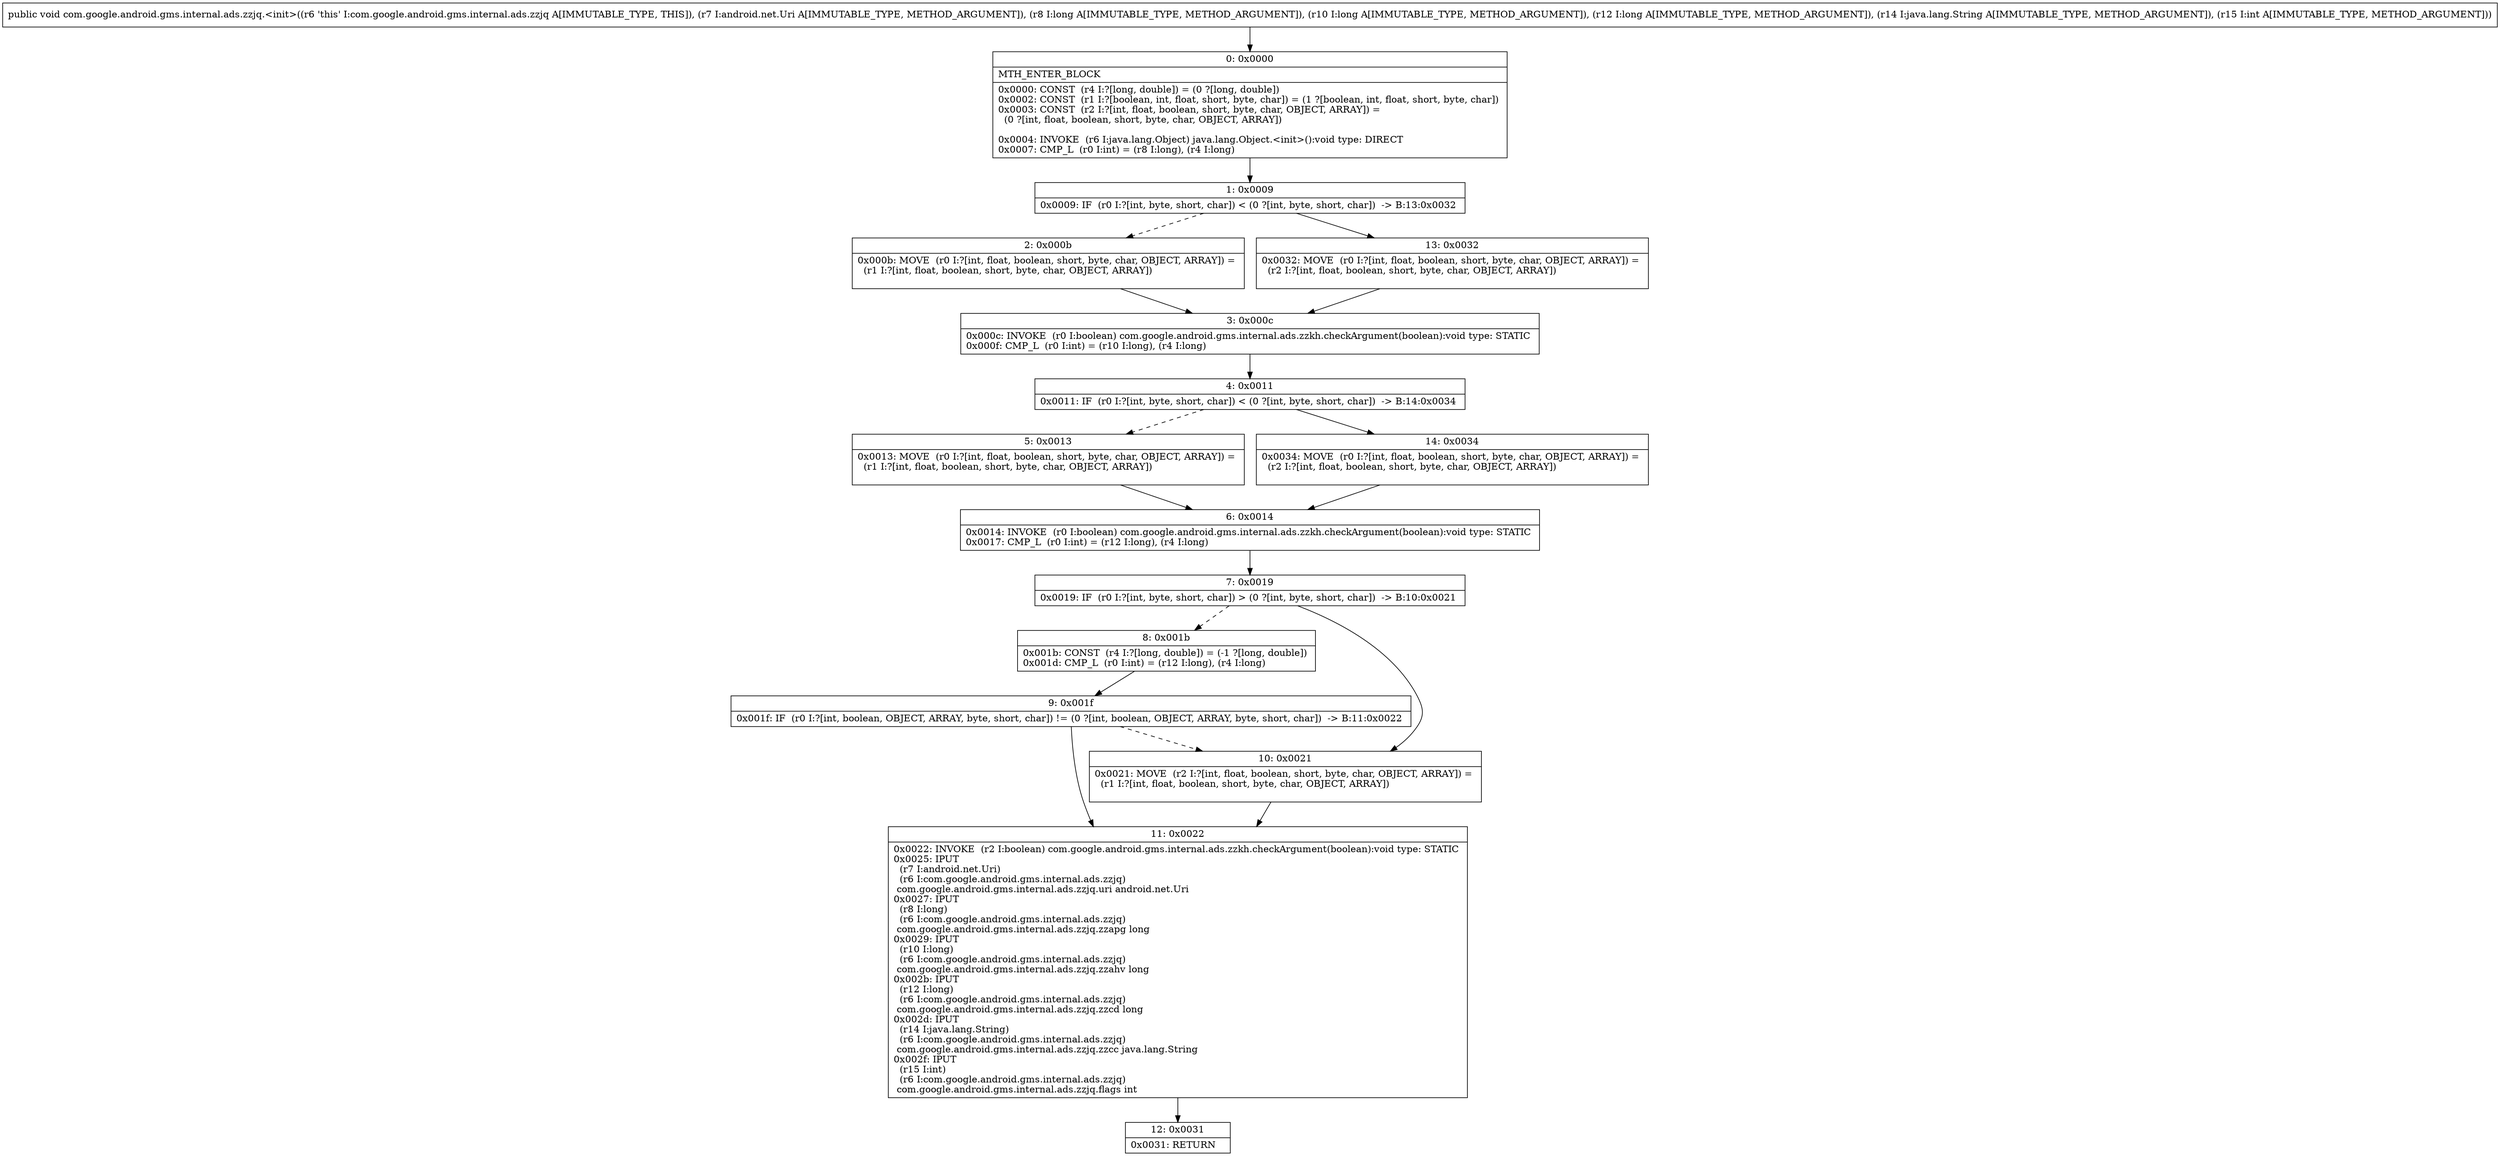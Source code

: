 digraph "CFG forcom.google.android.gms.internal.ads.zzjq.\<init\>(Landroid\/net\/Uri;JJJLjava\/lang\/String;I)V" {
Node_0 [shape=record,label="{0\:\ 0x0000|MTH_ENTER_BLOCK\l|0x0000: CONST  (r4 I:?[long, double]) = (0 ?[long, double]) \l0x0002: CONST  (r1 I:?[boolean, int, float, short, byte, char]) = (1 ?[boolean, int, float, short, byte, char]) \l0x0003: CONST  (r2 I:?[int, float, boolean, short, byte, char, OBJECT, ARRAY]) = \l  (0 ?[int, float, boolean, short, byte, char, OBJECT, ARRAY])\l \l0x0004: INVOKE  (r6 I:java.lang.Object) java.lang.Object.\<init\>():void type: DIRECT \l0x0007: CMP_L  (r0 I:int) = (r8 I:long), (r4 I:long) \l}"];
Node_1 [shape=record,label="{1\:\ 0x0009|0x0009: IF  (r0 I:?[int, byte, short, char]) \< (0 ?[int, byte, short, char])  \-\> B:13:0x0032 \l}"];
Node_2 [shape=record,label="{2\:\ 0x000b|0x000b: MOVE  (r0 I:?[int, float, boolean, short, byte, char, OBJECT, ARRAY]) = \l  (r1 I:?[int, float, boolean, short, byte, char, OBJECT, ARRAY])\l \l}"];
Node_3 [shape=record,label="{3\:\ 0x000c|0x000c: INVOKE  (r0 I:boolean) com.google.android.gms.internal.ads.zzkh.checkArgument(boolean):void type: STATIC \l0x000f: CMP_L  (r0 I:int) = (r10 I:long), (r4 I:long) \l}"];
Node_4 [shape=record,label="{4\:\ 0x0011|0x0011: IF  (r0 I:?[int, byte, short, char]) \< (0 ?[int, byte, short, char])  \-\> B:14:0x0034 \l}"];
Node_5 [shape=record,label="{5\:\ 0x0013|0x0013: MOVE  (r0 I:?[int, float, boolean, short, byte, char, OBJECT, ARRAY]) = \l  (r1 I:?[int, float, boolean, short, byte, char, OBJECT, ARRAY])\l \l}"];
Node_6 [shape=record,label="{6\:\ 0x0014|0x0014: INVOKE  (r0 I:boolean) com.google.android.gms.internal.ads.zzkh.checkArgument(boolean):void type: STATIC \l0x0017: CMP_L  (r0 I:int) = (r12 I:long), (r4 I:long) \l}"];
Node_7 [shape=record,label="{7\:\ 0x0019|0x0019: IF  (r0 I:?[int, byte, short, char]) \> (0 ?[int, byte, short, char])  \-\> B:10:0x0021 \l}"];
Node_8 [shape=record,label="{8\:\ 0x001b|0x001b: CONST  (r4 I:?[long, double]) = (\-1 ?[long, double]) \l0x001d: CMP_L  (r0 I:int) = (r12 I:long), (r4 I:long) \l}"];
Node_9 [shape=record,label="{9\:\ 0x001f|0x001f: IF  (r0 I:?[int, boolean, OBJECT, ARRAY, byte, short, char]) != (0 ?[int, boolean, OBJECT, ARRAY, byte, short, char])  \-\> B:11:0x0022 \l}"];
Node_10 [shape=record,label="{10\:\ 0x0021|0x0021: MOVE  (r2 I:?[int, float, boolean, short, byte, char, OBJECT, ARRAY]) = \l  (r1 I:?[int, float, boolean, short, byte, char, OBJECT, ARRAY])\l \l}"];
Node_11 [shape=record,label="{11\:\ 0x0022|0x0022: INVOKE  (r2 I:boolean) com.google.android.gms.internal.ads.zzkh.checkArgument(boolean):void type: STATIC \l0x0025: IPUT  \l  (r7 I:android.net.Uri)\l  (r6 I:com.google.android.gms.internal.ads.zzjq)\l com.google.android.gms.internal.ads.zzjq.uri android.net.Uri \l0x0027: IPUT  \l  (r8 I:long)\l  (r6 I:com.google.android.gms.internal.ads.zzjq)\l com.google.android.gms.internal.ads.zzjq.zzapg long \l0x0029: IPUT  \l  (r10 I:long)\l  (r6 I:com.google.android.gms.internal.ads.zzjq)\l com.google.android.gms.internal.ads.zzjq.zzahv long \l0x002b: IPUT  \l  (r12 I:long)\l  (r6 I:com.google.android.gms.internal.ads.zzjq)\l com.google.android.gms.internal.ads.zzjq.zzcd long \l0x002d: IPUT  \l  (r14 I:java.lang.String)\l  (r6 I:com.google.android.gms.internal.ads.zzjq)\l com.google.android.gms.internal.ads.zzjq.zzcc java.lang.String \l0x002f: IPUT  \l  (r15 I:int)\l  (r6 I:com.google.android.gms.internal.ads.zzjq)\l com.google.android.gms.internal.ads.zzjq.flags int \l}"];
Node_12 [shape=record,label="{12\:\ 0x0031|0x0031: RETURN   \l}"];
Node_13 [shape=record,label="{13\:\ 0x0032|0x0032: MOVE  (r0 I:?[int, float, boolean, short, byte, char, OBJECT, ARRAY]) = \l  (r2 I:?[int, float, boolean, short, byte, char, OBJECT, ARRAY])\l \l}"];
Node_14 [shape=record,label="{14\:\ 0x0034|0x0034: MOVE  (r0 I:?[int, float, boolean, short, byte, char, OBJECT, ARRAY]) = \l  (r2 I:?[int, float, boolean, short, byte, char, OBJECT, ARRAY])\l \l}"];
MethodNode[shape=record,label="{public void com.google.android.gms.internal.ads.zzjq.\<init\>((r6 'this' I:com.google.android.gms.internal.ads.zzjq A[IMMUTABLE_TYPE, THIS]), (r7 I:android.net.Uri A[IMMUTABLE_TYPE, METHOD_ARGUMENT]), (r8 I:long A[IMMUTABLE_TYPE, METHOD_ARGUMENT]), (r10 I:long A[IMMUTABLE_TYPE, METHOD_ARGUMENT]), (r12 I:long A[IMMUTABLE_TYPE, METHOD_ARGUMENT]), (r14 I:java.lang.String A[IMMUTABLE_TYPE, METHOD_ARGUMENT]), (r15 I:int A[IMMUTABLE_TYPE, METHOD_ARGUMENT])) }"];
MethodNode -> Node_0;
Node_0 -> Node_1;
Node_1 -> Node_2[style=dashed];
Node_1 -> Node_13;
Node_2 -> Node_3;
Node_3 -> Node_4;
Node_4 -> Node_5[style=dashed];
Node_4 -> Node_14;
Node_5 -> Node_6;
Node_6 -> Node_7;
Node_7 -> Node_8[style=dashed];
Node_7 -> Node_10;
Node_8 -> Node_9;
Node_9 -> Node_10[style=dashed];
Node_9 -> Node_11;
Node_10 -> Node_11;
Node_11 -> Node_12;
Node_13 -> Node_3;
Node_14 -> Node_6;
}

